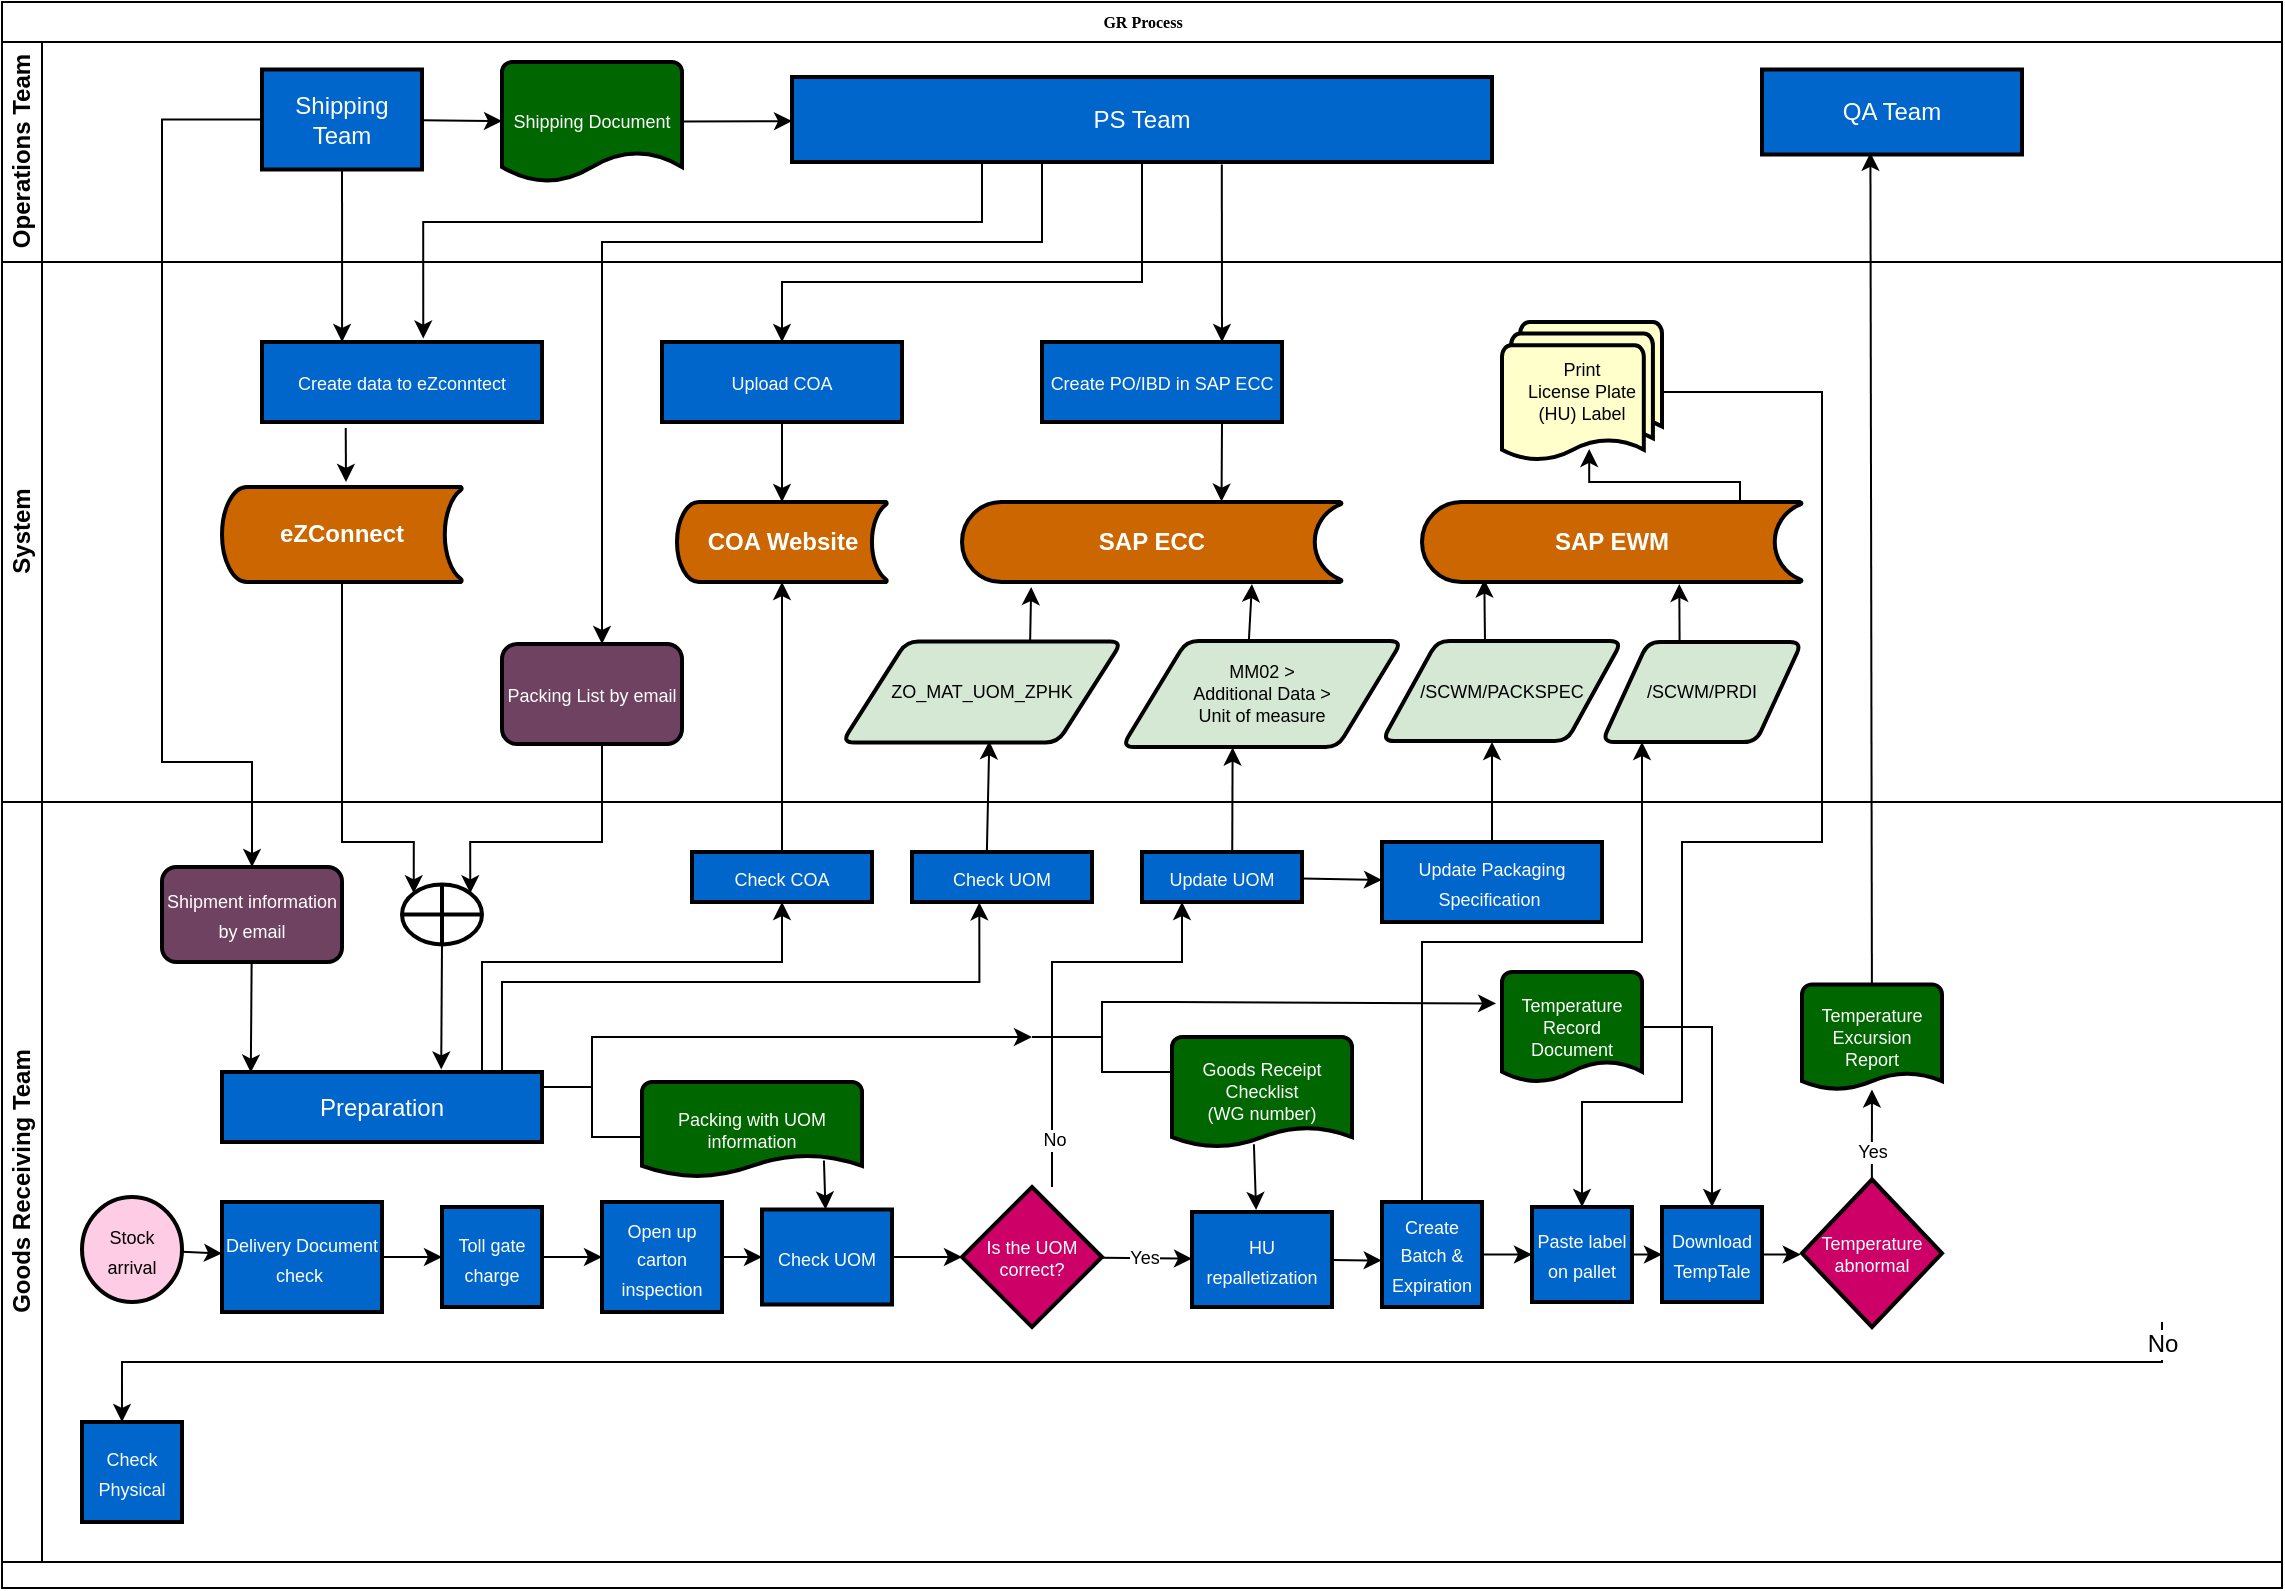 <mxfile version="20.0.1" type="github">
  <diagram name="Page-1" id="c7488fd3-1785-93aa-aadb-54a6760d102a">
    <mxGraphModel dx="1973" dy="836" grid="1" gridSize="10" guides="1" tooltips="1" connect="1" arrows="1" fold="1" page="1" pageScale="1" pageWidth="1169" pageHeight="827" background="none" math="0" shadow="0">
      <root>
        <mxCell id="0" />
        <mxCell id="1" parent="0" />
        <mxCell id="2b4e8129b02d487f-1" value="GR Process" style="swimlane;html=1;childLayout=stackLayout;horizontal=1;startSize=20;horizontalStack=0;rounded=0;shadow=0;labelBackgroundColor=none;strokeWidth=1;fontFamily=Verdana;fontSize=8;align=center;" parent="1" vertex="1">
          <mxGeometry width="1140" height="793" as="geometry" />
        </mxCell>
        <mxCell id="Em4Xbs_RXhP2ANwOyE7_-51" style="edgeStyle=orthogonalEdgeStyle;rounded=0;orthogonalLoop=1;jettySize=auto;html=1;fontFamily=Helvetica;fontSize=9;fontColor=#FFFFFF;entryX=0.5;entryY=0;entryDx=0;entryDy=0;entryPerimeter=0;" parent="2b4e8129b02d487f-1" source="Em4Xbs_RXhP2ANwOyE7_-24" target="Em4Xbs_RXhP2ANwOyE7_-27" edge="1">
          <mxGeometry relative="1" as="geometry">
            <mxPoint x="400" y="120" as="sourcePoint" />
            <Array as="points">
              <mxPoint x="570" y="140" />
              <mxPoint x="390" y="140" />
            </Array>
          </mxGeometry>
        </mxCell>
        <mxCell id="2b4e8129b02d487f-2" value="Operations Team" style="swimlane;html=1;startSize=20;horizontal=0;" parent="2b4e8129b02d487f-1" vertex="1">
          <mxGeometry y="20" width="1140" height="110" as="geometry">
            <mxRectangle y="20" width="990" height="20" as="alternateBounds" />
          </mxGeometry>
        </mxCell>
        <mxCell id="Em4Xbs_RXhP2ANwOyE7_-25" value="" style="rounded=0;orthogonalLoop=1;jettySize=auto;html=1;fontFamily=Helvetica;fontSize=9;fontColor=#FFFFFF;" parent="2b4e8129b02d487f-2" source="Em4Xbs_RXhP2ANwOyE7_-11" target="Em4Xbs_RXhP2ANwOyE7_-24" edge="1">
          <mxGeometry relative="1" as="geometry" />
        </mxCell>
        <mxCell id="Em4Xbs_RXhP2ANwOyE7_-11" value="Shipping Document" style="strokeWidth=2;html=1;shape=mxgraph.flowchart.document2;whiteSpace=wrap;size=0.25;fontFamily=Helvetica;fontSize=9;fontColor=#FFFFFF;fillColor=#006600;" parent="2b4e8129b02d487f-2" vertex="1">
          <mxGeometry x="250" y="10" width="90" height="60" as="geometry" />
        </mxCell>
        <mxCell id="Em4Xbs_RXhP2ANwOyE7_-24" value="PS Team" style="whiteSpace=wrap;html=1;fillColor=#0066CC;fontColor=#FFFFFF;strokeWidth=2;" parent="2b4e8129b02d487f-2" vertex="1">
          <mxGeometry x="395" y="17.5" width="350" height="42.5" as="geometry" />
        </mxCell>
        <mxCell id="Em4Xbs_RXhP2ANwOyE7_-56" value="" style="edgeStyle=none;rounded=0;orthogonalLoop=1;jettySize=auto;html=1;fontFamily=Helvetica;fontSize=9;fontColor=#FFFFFF;" parent="2b4e8129b02d487f-2" source="Em4Xbs_RXhP2ANwOyE7_-55" target="Em4Xbs_RXhP2ANwOyE7_-11" edge="1">
          <mxGeometry relative="1" as="geometry" />
        </mxCell>
        <mxCell id="Em4Xbs_RXhP2ANwOyE7_-55" value="Shipping Team" style="whiteSpace=wrap;html=1;fillColor=#0066CC;fontColor=#FFFFFF;strokeWidth=2;" parent="2b4e8129b02d487f-2" vertex="1">
          <mxGeometry x="130" y="13.75" width="80" height="50" as="geometry" />
        </mxCell>
        <mxCell id="_yL_1v1rcMWnQihXfztT-48" value="QA Team" style="whiteSpace=wrap;html=1;fillColor=#0066CC;fontColor=#FFFFFF;strokeWidth=2;" parent="2b4e8129b02d487f-2" vertex="1">
          <mxGeometry x="880" y="13.75" width="130" height="42.5" as="geometry" />
        </mxCell>
        <mxCell id="Em4Xbs_RXhP2ANwOyE7_-58" value="" style="edgeStyle=orthogonalEdgeStyle;rounded=0;orthogonalLoop=1;jettySize=auto;html=1;fontFamily=Helvetica;fontSize=9;fontColor=#FFFFFF;elbow=vertical;" parent="2b4e8129b02d487f-1" source="Em4Xbs_RXhP2ANwOyE7_-55" target="Em4Xbs_RXhP2ANwOyE7_-57" edge="1">
          <mxGeometry relative="1" as="geometry">
            <Array as="points">
              <mxPoint x="80" y="59" />
              <mxPoint x="80" y="380" />
              <mxPoint x="125" y="380" />
            </Array>
          </mxGeometry>
        </mxCell>
        <mxCell id="Em4Xbs_RXhP2ANwOyE7_-65" value="" style="edgeStyle=none;rounded=0;orthogonalLoop=1;jettySize=auto;html=1;fontFamily=Helvetica;fontSize=9;fontColor=#FFFFFF;elbow=vertical;" parent="2b4e8129b02d487f-1" source="Em4Xbs_RXhP2ANwOyE7_-63" target="Em4Xbs_RXhP2ANwOyE7_-36" edge="1">
          <mxGeometry relative="1" as="geometry" />
        </mxCell>
        <mxCell id="Em4Xbs_RXhP2ANwOyE7_-96" style="edgeStyle=orthogonalEdgeStyle;rounded=0;orthogonalLoop=1;jettySize=auto;html=1;entryX=0;entryY=0;entryDx=0;entryDy=0;fontFamily=Helvetica;fontSize=9;fontColor=#FFFFFF;exitX=0.5;exitY=1;exitDx=0;exitDy=0;exitPerimeter=0;" parent="2b4e8129b02d487f-1" source="Em4Xbs_RXhP2ANwOyE7_-44" target="Em4Xbs_RXhP2ANwOyE7_-83" edge="1">
          <mxGeometry relative="1" as="geometry">
            <mxPoint x="200" y="300" as="sourcePoint" />
            <Array as="points">
              <mxPoint x="170" y="420" />
              <mxPoint x="206" y="420" />
            </Array>
          </mxGeometry>
        </mxCell>
        <mxCell id="Em4Xbs_RXhP2ANwOyE7_-95" style="edgeStyle=orthogonalEdgeStyle;rounded=0;orthogonalLoop=1;jettySize=auto;html=1;entryX=1;entryY=0;entryDx=0;entryDy=0;fontFamily=Helvetica;fontSize=9;fontColor=#FFFFFF;" parent="2b4e8129b02d487f-1" source="Em4Xbs_RXhP2ANwOyE7_-60" target="Em4Xbs_RXhP2ANwOyE7_-83" edge="1">
          <mxGeometry relative="1" as="geometry">
            <Array as="points">
              <mxPoint x="300" y="420" />
              <mxPoint x="234" y="420" />
            </Array>
          </mxGeometry>
        </mxCell>
        <mxCell id="Em4Xbs_RXhP2ANwOyE7_-97" style="edgeStyle=orthogonalEdgeStyle;rounded=0;orthogonalLoop=1;jettySize=auto;html=1;exitX=0.09;exitY=1.006;exitDx=0;exitDy=0;fontFamily=Helvetica;fontSize=9;fontColor=#FFFFFF;elbow=vertical;exitPerimeter=0;" parent="2b4e8129b02d487f-1" source="Em4Xbs_RXhP2ANwOyE7_-24" target="Em4Xbs_RXhP2ANwOyE7_-60" edge="1">
          <mxGeometry relative="1" as="geometry">
            <Array as="points">
              <mxPoint x="520" y="80" />
              <mxPoint x="520" y="120" />
              <mxPoint x="300" y="120" />
            </Array>
          </mxGeometry>
        </mxCell>
        <mxCell id="Em4Xbs_RXhP2ANwOyE7_-111" style="edgeStyle=none;rounded=0;orthogonalLoop=1;jettySize=auto;html=1;fontFamily=Helvetica;fontSize=9;fontColor=#FFFFFF;elbow=vertical;exitX=0.614;exitY=1.029;exitDx=0;exitDy=0;exitPerimeter=0;entryX=0.75;entryY=0;entryDx=0;entryDy=0;" parent="2b4e8129b02d487f-1" source="Em4Xbs_RXhP2ANwOyE7_-24" target="Em4Xbs_RXhP2ANwOyE7_-61" edge="1">
          <mxGeometry relative="1" as="geometry">
            <mxPoint x="610" y="160" as="targetPoint" />
          </mxGeometry>
        </mxCell>
        <mxCell id="Em4Xbs_RXhP2ANwOyE7_-118" value="" style="rounded=0;orthogonalLoop=1;jettySize=auto;html=1;fontFamily=Helvetica;fontSize=9;fontColor=#FFFFFF;elbow=vertical;exitX=0.416;exitY=-0.012;exitDx=0;exitDy=0;exitPerimeter=0;entryX=0.526;entryY=0.988;entryDx=0;entryDy=0;entryPerimeter=0;" parent="2b4e8129b02d487f-1" source="Em4Xbs_RXhP2ANwOyE7_-66" target="Em4Xbs_RXhP2ANwOyE7_-67" edge="1">
          <mxGeometry relative="1" as="geometry" />
        </mxCell>
        <mxCell id="Em4Xbs_RXhP2ANwOyE7_-136" value="" style="rounded=0;orthogonalLoop=1;jettySize=auto;html=1;fontFamily=Helvetica;fontSize=9;fontColor=#000000;elbow=vertical;entryX=0.286;entryY=0;entryDx=0;entryDy=0;entryPerimeter=0;" parent="2b4e8129b02d487f-1" source="Em4Xbs_RXhP2ANwOyE7_-55" target="Em4Xbs_RXhP2ANwOyE7_-38" edge="1">
          <mxGeometry relative="1" as="geometry" />
        </mxCell>
        <mxCell id="Em4Xbs_RXhP2ANwOyE7_-142" style="edgeStyle=orthogonalEdgeStyle;rounded=0;orthogonalLoop=1;jettySize=auto;html=1;entryX=0.576;entryY=-0.043;entryDx=0;entryDy=0;entryPerimeter=0;fontFamily=Helvetica;fontSize=9;fontColor=#000000;elbow=vertical;" parent="2b4e8129b02d487f-1" source="Em4Xbs_RXhP2ANwOyE7_-24" target="Em4Xbs_RXhP2ANwOyE7_-38" edge="1">
          <mxGeometry relative="1" as="geometry">
            <Array as="points">
              <mxPoint x="490" y="110" />
              <mxPoint x="211" y="110" />
            </Array>
          </mxGeometry>
        </mxCell>
        <mxCell id="Em4Xbs_RXhP2ANwOyE7_-149" value="" style="edgeStyle=none;rounded=0;orthogonalLoop=1;jettySize=auto;html=1;fontFamily=Helvetica;fontSize=9;fontColor=#000000;elbow=vertical;entryX=0.395;entryY=1.005;entryDx=0;entryDy=0;entryPerimeter=0;exitX=0.564;exitY=-0.004;exitDx=0;exitDy=0;exitPerimeter=0;" parent="2b4e8129b02d487f-1" source="Em4Xbs_RXhP2ANwOyE7_-132" target="Em4Xbs_RXhP2ANwOyE7_-148" edge="1">
          <mxGeometry relative="1" as="geometry">
            <mxPoint x="616" y="420" as="sourcePoint" />
          </mxGeometry>
        </mxCell>
        <mxCell id="_yL_1v1rcMWnQihXfztT-1" value="" style="edgeStyle=none;rounded=0;orthogonalLoop=1;jettySize=auto;html=1;" parent="2b4e8129b02d487f-1" source="Em4Xbs_RXhP2ANwOyE7_-154" edge="1">
          <mxGeometry relative="1" as="geometry">
            <mxPoint x="745" y="370" as="targetPoint" />
          </mxGeometry>
        </mxCell>
        <mxCell id="_yL_1v1rcMWnQihXfztT-22" style="edgeStyle=orthogonalEdgeStyle;rounded=0;orthogonalLoop=1;jettySize=auto;html=1;fontFamily=Helvetica;fontSize=9;fontColor=#FFFFFF;" parent="2b4e8129b02d487f-1" source="_yL_1v1rcMWnQihXfztT-10" target="_yL_1v1rcMWnQihXfztT-19" edge="1">
          <mxGeometry relative="1" as="geometry">
            <Array as="points">
              <mxPoint x="710" y="470" />
              <mxPoint x="820" y="470" />
            </Array>
          </mxGeometry>
        </mxCell>
        <mxCell id="_yL_1v1rcMWnQihXfztT-37" style="edgeStyle=orthogonalEdgeStyle;rounded=0;orthogonalLoop=1;jettySize=auto;html=1;fontFamily=Helvetica;fontSize=9;fontColor=#FFFFFF;exitX=1;exitY=0.5;exitDx=0;exitDy=0;exitPerimeter=0;" parent="2b4e8129b02d487f-1" source="_yL_1v1rcMWnQihXfztT-25" target="_yL_1v1rcMWnQihXfztT-34" edge="1">
          <mxGeometry relative="1" as="geometry">
            <Array as="points">
              <mxPoint x="910" y="195" />
              <mxPoint x="910" y="420" />
              <mxPoint x="840" y="420" />
              <mxPoint x="840" y="550" />
              <mxPoint x="790" y="550" />
            </Array>
            <mxPoint x="850" y="190" as="sourcePoint" />
            <mxPoint x="810" y="600" as="targetPoint" />
          </mxGeometry>
        </mxCell>
        <mxCell id="_yL_1v1rcMWnQihXfztT-68" style="rounded=0;orthogonalLoop=1;jettySize=auto;html=1;fontFamily=Helvetica;fontSize=12;fontColor=#FFFFFF;entryX=0.417;entryY=0.98;entryDx=0;entryDy=0;entryPerimeter=0;" parent="2b4e8129b02d487f-1" source="_yL_1v1rcMWnQihXfztT-58" edge="1" target="_yL_1v1rcMWnQihXfztT-48">
          <mxGeometry relative="1" as="geometry">
            <mxPoint x="930" y="80" as="targetPoint" />
          </mxGeometry>
        </mxCell>
        <mxCell id="Em4Xbs_RXhP2ANwOyE7_-9" value="System" style="swimlane;html=1;startSize=20;horizontal=0;" parent="2b4e8129b02d487f-1" vertex="1">
          <mxGeometry y="130" width="1140" height="270" as="geometry" />
        </mxCell>
        <mxCell id="Em4Xbs_RXhP2ANwOyE7_-27" value="&lt;font style=&quot;font-size: 9px;&quot;&gt;Upload COA&lt;/font&gt;" style="whiteSpace=wrap;html=1;fillColor=#0066CC;fontColor=#FFFFFF;strokeWidth=2;" parent="Em4Xbs_RXhP2ANwOyE7_-9" vertex="1">
          <mxGeometry x="330" y="40" width="120" height="40" as="geometry" />
        </mxCell>
        <mxCell id="Em4Xbs_RXhP2ANwOyE7_-34" value="&lt;font style=&quot;font-size: 12px;&quot;&gt;&lt;b&gt;SAP ECC&lt;/b&gt;&lt;/font&gt;" style="strokeWidth=2;html=1;shape=mxgraph.flowchart.stored_data;whiteSpace=wrap;fontFamily=Helvetica;fontSize=9;fontColor=#FFFFFF;fillColor=#CC6600;" parent="Em4Xbs_RXhP2ANwOyE7_-9" vertex="1">
          <mxGeometry x="480" y="120" width="190" height="40" as="geometry" />
        </mxCell>
        <mxCell id="Em4Xbs_RXhP2ANwOyE7_-36" value="&lt;b&gt;&lt;font style=&quot;font-size: 12px;&quot;&gt;COA Website&lt;/font&gt;&lt;/b&gt;" style="strokeWidth=2;html=1;shape=mxgraph.flowchart.stored_data;whiteSpace=wrap;fontFamily=Helvetica;fontSize=9;fontColor=#FFFFFF;fillColor=#CC6600;" parent="Em4Xbs_RXhP2ANwOyE7_-9" vertex="1">
          <mxGeometry x="337.5" y="120" width="105" height="40" as="geometry" />
        </mxCell>
        <mxCell id="Em4Xbs_RXhP2ANwOyE7_-37" value="" style="edgeStyle=none;rounded=0;orthogonalLoop=1;jettySize=auto;html=1;fontFamily=Helvetica;fontSize=9;fontColor=#FFFFFF;" parent="Em4Xbs_RXhP2ANwOyE7_-9" source="Em4Xbs_RXhP2ANwOyE7_-27" target="Em4Xbs_RXhP2ANwOyE7_-36" edge="1">
          <mxGeometry relative="1" as="geometry" />
        </mxCell>
        <mxCell id="Em4Xbs_RXhP2ANwOyE7_-45" value="" style="edgeStyle=none;rounded=0;orthogonalLoop=1;jettySize=auto;html=1;fontFamily=Helvetica;fontSize=9;fontColor=#FFFFFF;exitX=0.299;exitY=1.074;exitDx=0;exitDy=0;exitPerimeter=0;" parent="Em4Xbs_RXhP2ANwOyE7_-9" source="Em4Xbs_RXhP2ANwOyE7_-38" edge="1">
          <mxGeometry relative="1" as="geometry">
            <mxPoint x="172" y="110" as="targetPoint" />
          </mxGeometry>
        </mxCell>
        <mxCell id="Em4Xbs_RXhP2ANwOyE7_-38" value="&lt;font style=&quot;font-size: 9px;&quot;&gt;Create data to eZconntect&lt;/font&gt;" style="whiteSpace=wrap;html=1;fillColor=#0066CC;fontColor=#FFFFFF;strokeWidth=2;" parent="Em4Xbs_RXhP2ANwOyE7_-9" vertex="1">
          <mxGeometry x="130" y="40" width="140" height="40" as="geometry" />
        </mxCell>
        <mxCell id="Em4Xbs_RXhP2ANwOyE7_-44" value="&lt;b&gt;&lt;font style=&quot;font-size: 12px;&quot;&gt;eZConnect&lt;/font&gt;&lt;/b&gt;" style="strokeWidth=2;html=1;shape=mxgraph.flowchart.stored_data;whiteSpace=wrap;fontFamily=Helvetica;fontSize=9;fontColor=#FFFFFF;fillColor=#CC6600;" parent="Em4Xbs_RXhP2ANwOyE7_-9" vertex="1">
          <mxGeometry x="110" y="112.5" width="120" height="47.5" as="geometry" />
        </mxCell>
        <mxCell id="eDWrI8LhWm-n_j2GdjRn-2" style="rounded=0;orthogonalLoop=1;jettySize=auto;html=1;entryX=0.683;entryY=-0.005;entryDx=0;entryDy=0;entryPerimeter=0;fontFamily=Helvetica;fontSize=9;fontColor=#FFFFFF;exitX=0.75;exitY=1;exitDx=0;exitDy=0;" edge="1" parent="Em4Xbs_RXhP2ANwOyE7_-9" source="Em4Xbs_RXhP2ANwOyE7_-61" target="Em4Xbs_RXhP2ANwOyE7_-34">
          <mxGeometry relative="1" as="geometry" />
        </mxCell>
        <mxCell id="Em4Xbs_RXhP2ANwOyE7_-61" value="&lt;font style=&quot;font-size: 9px;&quot;&gt;Create PO/IBD in SAP ECC&lt;/font&gt;" style="whiteSpace=wrap;html=1;fillColor=#0066CC;fontColor=#FFFFFF;strokeWidth=2;" parent="Em4Xbs_RXhP2ANwOyE7_-9" vertex="1">
          <mxGeometry x="520" y="40" width="120" height="40" as="geometry" />
        </mxCell>
        <mxCell id="Em4Xbs_RXhP2ANwOyE7_-108" value="" style="edgeStyle=none;rounded=0;orthogonalLoop=1;jettySize=auto;html=1;fontFamily=Helvetica;fontSize=9;fontColor=#FFFFFF;elbow=vertical;entryX=0.182;entryY=1.063;entryDx=0;entryDy=0;entryPerimeter=0;exitX=0.672;exitY=-0.015;exitDx=0;exitDy=0;exitPerimeter=0;" parent="Em4Xbs_RXhP2ANwOyE7_-9" source="Em4Xbs_RXhP2ANwOyE7_-67" target="Em4Xbs_RXhP2ANwOyE7_-34" edge="1">
          <mxGeometry relative="1" as="geometry">
            <mxPoint x="535" y="175" as="targetPoint" />
          </mxGeometry>
        </mxCell>
        <mxCell id="Em4Xbs_RXhP2ANwOyE7_-67" value="&lt;font style=&quot;font-size: 9px;&quot;&gt;ZO_MAT_UOM_ZPHK&lt;/font&gt;" style="shape=parallelogram;html=1;strokeWidth=2;perimeter=parallelogramPerimeter;whiteSpace=wrap;rounded=1;arcSize=12;size=0.23;fontFamily=Helvetica;fontSize=9;fontColor=#000000;fillColor=#D5E8D4;" parent="Em4Xbs_RXhP2ANwOyE7_-9" vertex="1">
          <mxGeometry x="420" y="189.75" width="140" height="50.5" as="geometry" />
        </mxCell>
        <mxCell id="Em4Xbs_RXhP2ANwOyE7_-60" value="&lt;font style=&quot;font-size: 9px;&quot;&gt;Packing List by email&lt;/font&gt;" style="whiteSpace=wrap;html=1;fillColor=#704262;fontColor=#FFFFFF;rounded=1;strokeWidth=2;" parent="Em4Xbs_RXhP2ANwOyE7_-9" vertex="1">
          <mxGeometry x="250" y="191" width="90" height="50" as="geometry" />
        </mxCell>
        <mxCell id="_yL_1v1rcMWnQihXfztT-46" value="" style="rounded=0;orthogonalLoop=1;jettySize=auto;html=1;fontFamily=Helvetica;fontSize=9;fontColor=#FFFFFF;exitX=0.429;exitY=-0.015;exitDx=0;exitDy=0;entryX=0.164;entryY=0.969;entryDx=0;entryDy=0;entryPerimeter=0;exitPerimeter=0;" parent="Em4Xbs_RXhP2ANwOyE7_-9" source="Em4Xbs_RXhP2ANwOyE7_-146" target="Em4Xbs_RXhP2ANwOyE7_-150" edge="1">
          <mxGeometry relative="1" as="geometry" />
        </mxCell>
        <mxCell id="Em4Xbs_RXhP2ANwOyE7_-146" value="&lt;font style=&quot;font-size: 9px;&quot;&gt;/SCWM/PACKSPEC&lt;/font&gt;" style="shape=parallelogram;html=1;strokeWidth=2;perimeter=parallelogramPerimeter;whiteSpace=wrap;rounded=1;arcSize=12;size=0.23;fontFamily=Helvetica;fontSize=9;fontColor=#000000;fillColor=#D5E8D4;" parent="Em4Xbs_RXhP2ANwOyE7_-9" vertex="1">
          <mxGeometry x="690" y="189.5" width="120" height="50" as="geometry" />
        </mxCell>
        <mxCell id="_yL_1v1rcMWnQihXfztT-6" style="rounded=0;orthogonalLoop=1;jettySize=auto;html=1;entryX=0.763;entryY=1.025;entryDx=0;entryDy=0;entryPerimeter=0;fontSize=9;exitX=0.453;exitY=0.001;exitDx=0;exitDy=0;exitPerimeter=0;" parent="Em4Xbs_RXhP2ANwOyE7_-9" source="Em4Xbs_RXhP2ANwOyE7_-148" target="Em4Xbs_RXhP2ANwOyE7_-34" edge="1">
          <mxGeometry relative="1" as="geometry" />
        </mxCell>
        <mxCell id="Em4Xbs_RXhP2ANwOyE7_-148" value="&lt;font style=&quot;font-size: 9px;&quot;&gt;MM02 &amp;gt; &lt;br&gt;Additional Data &amp;gt; &lt;br&gt;Unit of measure&lt;/font&gt;" style="shape=parallelogram;html=1;strokeWidth=2;perimeter=parallelogramPerimeter;whiteSpace=wrap;rounded=1;arcSize=12;size=0.23;fontFamily=Helvetica;fontSize=9;fontColor=#000000;fillColor=#D5E8D4;" parent="Em4Xbs_RXhP2ANwOyE7_-9" vertex="1">
          <mxGeometry x="560" y="189.5" width="140" height="53" as="geometry" />
        </mxCell>
        <mxCell id="eDWrI8LhWm-n_j2GdjRn-3" style="edgeStyle=orthogonalEdgeStyle;rounded=0;orthogonalLoop=1;jettySize=auto;html=1;entryX=0.545;entryY=0.907;entryDx=0;entryDy=0;entryPerimeter=0;fontFamily=Helvetica;fontSize=9;fontColor=#FFFFFF;exitX=0.723;exitY=-0.006;exitDx=0;exitDy=0;exitPerimeter=0;" edge="1" parent="Em4Xbs_RXhP2ANwOyE7_-9" source="Em4Xbs_RXhP2ANwOyE7_-150" target="_yL_1v1rcMWnQihXfztT-25">
          <mxGeometry relative="1" as="geometry">
            <Array as="points">
              <mxPoint x="869" y="110" />
              <mxPoint x="794" y="110" />
            </Array>
          </mxGeometry>
        </mxCell>
        <mxCell id="Em4Xbs_RXhP2ANwOyE7_-150" value="&lt;b&gt;&lt;font style=&quot;font-size: 12px;&quot;&gt;SAP EWM&lt;/font&gt;&lt;/b&gt;" style="strokeWidth=2;html=1;shape=mxgraph.flowchart.stored_data;whiteSpace=wrap;fontFamily=Helvetica;fontSize=9;fontColor=#FFFFFF;fillColor=#CC6600;" parent="Em4Xbs_RXhP2ANwOyE7_-9" vertex="1">
          <mxGeometry x="710" y="120" width="190" height="40" as="geometry" />
        </mxCell>
        <mxCell id="_yL_1v1rcMWnQihXfztT-21" value="" style="edgeStyle=none;rounded=0;orthogonalLoop=1;jettySize=auto;html=1;fontFamily=Helvetica;fontSize=9;fontColor=#FFFFFF;entryX=0.677;entryY=1.024;entryDx=0;entryDy=0;entryPerimeter=0;exitX=0.388;exitY=-0.006;exitDx=0;exitDy=0;exitPerimeter=0;" parent="Em4Xbs_RXhP2ANwOyE7_-9" edge="1" target="Em4Xbs_RXhP2ANwOyE7_-150" source="_yL_1v1rcMWnQihXfztT-19">
          <mxGeometry relative="1" as="geometry">
            <mxPoint x="870" y="190" as="sourcePoint" />
            <mxPoint x="870" y="160" as="targetPoint" />
          </mxGeometry>
        </mxCell>
        <mxCell id="_yL_1v1rcMWnQihXfztT-19" value="/SCWM/PRDI" style="shape=parallelogram;html=1;strokeWidth=2;perimeter=parallelogramPerimeter;whiteSpace=wrap;rounded=1;arcSize=12;size=0.23;fontFamily=Helvetica;fontSize=9;fontColor=#000000;fillColor=#D5E8D4;" parent="Em4Xbs_RXhP2ANwOyE7_-9" vertex="1">
          <mxGeometry x="800" y="190" width="100" height="50" as="geometry" />
        </mxCell>
        <mxCell id="_yL_1v1rcMWnQihXfztT-25" value="Print&lt;br&gt;License Plate&lt;br&gt;(HU) Label" style="strokeWidth=2;html=1;shape=mxgraph.flowchart.multi-document;whiteSpace=wrap;fontFamily=Helvetica;fontSize=9;fontColor=#000000;fillColor=#FFFFCC;" parent="Em4Xbs_RXhP2ANwOyE7_-9" vertex="1">
          <mxGeometry x="750" y="30" width="80" height="70" as="geometry" />
        </mxCell>
        <mxCell id="2b4e8129b02d487f-3" value="Goods Receiving Team" style="swimlane;html=1;startSize=20;horizontal=0;" parent="2b4e8129b02d487f-1" vertex="1">
          <mxGeometry y="400" width="1140" height="380" as="geometry" />
        </mxCell>
        <mxCell id="_yL_1v1rcMWnQihXfztT-28" value="" style="edgeStyle=none;rounded=0;orthogonalLoop=1;jettySize=auto;html=1;fontFamily=Helvetica;fontSize=9;fontColor=#FFFFFF;" parent="2b4e8129b02d487f-3" source="Em4Xbs_RXhP2ANwOyE7_-10" target="_yL_1v1rcMWnQihXfztT-26" edge="1">
          <mxGeometry relative="1" as="geometry" />
        </mxCell>
        <mxCell id="Em4Xbs_RXhP2ANwOyE7_-10" value="&lt;font style=&quot;font-size: 9px;&quot;&gt;Stock arrival&lt;/font&gt;" style="strokeWidth=2;html=1;shape=mxgraph.flowchart.start_2;whiteSpace=wrap;fillColor=#FFCCE6;fontColor=#000000;" parent="2b4e8129b02d487f-3" vertex="1">
          <mxGeometry x="40" y="197.5" width="50" height="52.5" as="geometry" />
        </mxCell>
        <mxCell id="Em4Xbs_RXhP2ANwOyE7_-72" value="" style="edgeStyle=none;rounded=0;orthogonalLoop=1;jettySize=auto;html=1;fontFamily=Helvetica;fontSize=9;fontColor=#FFFFFF;elbow=vertical;entryX=0.09;entryY=0.008;entryDx=0;entryDy=0;entryPerimeter=0;" parent="2b4e8129b02d487f-3" source="Em4Xbs_RXhP2ANwOyE7_-57" target="Em4Xbs_RXhP2ANwOyE7_-102" edge="1">
          <mxGeometry relative="1" as="geometry">
            <mxPoint x="152.5" y="135" as="targetPoint" />
          </mxGeometry>
        </mxCell>
        <mxCell id="Em4Xbs_RXhP2ANwOyE7_-57" value="&lt;font style=&quot;font-size: 9px;&quot;&gt;Shipment information by email&lt;/font&gt;" style="whiteSpace=wrap;html=1;fillColor=#704262;fontColor=#FFFFFF;rounded=1;strokeWidth=2;" parent="2b4e8129b02d487f-3" vertex="1">
          <mxGeometry x="80" y="32.5" width="90" height="47.5" as="geometry" />
        </mxCell>
        <mxCell id="Em4Xbs_RXhP2ANwOyE7_-63" value="&lt;font style=&quot;font-size: 9px;&quot;&gt;Check COA&lt;/font&gt;" style="whiteSpace=wrap;html=1;fillColor=#0066CC;fontColor=#FFFFFF;strokeWidth=2;" parent="2b4e8129b02d487f-3" vertex="1">
          <mxGeometry x="345" y="25" width="90" height="25" as="geometry" />
        </mxCell>
        <mxCell id="Em4Xbs_RXhP2ANwOyE7_-66" value="&lt;font style=&quot;font-size: 9px;&quot;&gt;Check&lt;font style=&quot;&quot;&gt; &lt;/font&gt;&lt;/font&gt;&lt;font style=&quot;font-size: 9px;&quot;&gt;UOM&lt;/font&gt;" style="whiteSpace=wrap;html=1;fillColor=#0066CC;fontColor=#FFFFFF;strokeWidth=2;" parent="2b4e8129b02d487f-3" vertex="1">
          <mxGeometry x="455" y="25" width="90" height="25" as="geometry" />
        </mxCell>
        <mxCell id="Em4Xbs_RXhP2ANwOyE7_-83" value="" style="shape=orEllipse;perimeter=ellipsePerimeter;whiteSpace=wrap;html=1;backgroundOutline=1;fontFamily=Helvetica;fontSize=9;fontColor=#FFFFFF;strokeColor=default;strokeWidth=2;fillColor=#FFFFFF;" parent="2b4e8129b02d487f-3" vertex="1">
          <mxGeometry x="200" y="41.25" width="40" height="30" as="geometry" />
        </mxCell>
        <mxCell id="Em4Xbs_RXhP2ANwOyE7_-85" style="rounded=0;orthogonalLoop=1;jettySize=auto;html=1;fontFamily=Helvetica;fontSize=9;fontColor=#FFFFFF;elbow=vertical;exitX=0.5;exitY=1;exitDx=0;exitDy=0;entryX=0.685;entryY=-0.037;entryDx=0;entryDy=0;entryPerimeter=0;" parent="2b4e8129b02d487f-3" source="Em4Xbs_RXhP2ANwOyE7_-83" edge="1" target="Em4Xbs_RXhP2ANwOyE7_-102">
          <mxGeometry relative="1" as="geometry">
            <mxPoint x="196.154" y="135" as="targetPoint" />
          </mxGeometry>
        </mxCell>
        <mxCell id="Em4Xbs_RXhP2ANwOyE7_-105" style="edgeStyle=orthogonalEdgeStyle;rounded=0;orthogonalLoop=1;jettySize=auto;html=1;entryX=0.5;entryY=1;entryDx=0;entryDy=0;fontFamily=Helvetica;fontSize=9;fontColor=#FFFFFF;elbow=vertical;" parent="2b4e8129b02d487f-3" source="Em4Xbs_RXhP2ANwOyE7_-102" target="Em4Xbs_RXhP2ANwOyE7_-63" edge="1">
          <mxGeometry relative="1" as="geometry">
            <Array as="points">
              <mxPoint x="240" y="80" />
              <mxPoint x="390" y="80" />
            </Array>
          </mxGeometry>
        </mxCell>
        <mxCell id="Em4Xbs_RXhP2ANwOyE7_-102" value="Preparation" style="whiteSpace=wrap;html=1;fillColor=#0066CC;fontColor=#FFFFFF;strokeWidth=2;" parent="2b4e8129b02d487f-3" vertex="1">
          <mxGeometry x="110" y="135" width="160" height="35" as="geometry" />
        </mxCell>
        <mxCell id="Em4Xbs_RXhP2ANwOyE7_-116" value="" style="edgeStyle=none;rounded=0;orthogonalLoop=1;jettySize=auto;html=1;fontFamily=Helvetica;fontSize=9;fontColor=#FFFFFF;elbow=vertical;" parent="2b4e8129b02d487f-3" source="Em4Xbs_RXhP2ANwOyE7_-112" target="Em4Xbs_RXhP2ANwOyE7_-115" edge="1">
          <mxGeometry relative="1" as="geometry" />
        </mxCell>
        <mxCell id="Em4Xbs_RXhP2ANwOyE7_-112" value="&lt;font style=&quot;font-size: 9px;&quot;&gt;Open up carton inspection&lt;/font&gt;" style="whiteSpace=wrap;html=1;fillColor=#0066CC;fontColor=#FFFFFF;strokeWidth=2;" parent="2b4e8129b02d487f-3" vertex="1">
          <mxGeometry x="300" y="200" width="60" height="55" as="geometry" />
        </mxCell>
        <mxCell id="Em4Xbs_RXhP2ANwOyE7_-123" value="" style="edgeStyle=none;rounded=0;orthogonalLoop=1;jettySize=auto;html=1;fontFamily=Helvetica;fontSize=9;fontColor=#FFFFFF;elbow=vertical;" parent="2b4e8129b02d487f-3" source="Em4Xbs_RXhP2ANwOyE7_-115" target="Em4Xbs_RXhP2ANwOyE7_-122" edge="1">
          <mxGeometry relative="1" as="geometry" />
        </mxCell>
        <mxCell id="Em4Xbs_RXhP2ANwOyE7_-115" value="&lt;font style=&quot;font-size: 9px;&quot;&gt;Check UOM&lt;/font&gt;" style="whiteSpace=wrap;html=1;fillColor=#0066CC;fontColor=#FFFFFF;strokeWidth=2;" parent="2b4e8129b02d487f-3" vertex="1">
          <mxGeometry x="380" y="203.75" width="65" height="47.5" as="geometry" />
        </mxCell>
        <mxCell id="Em4Xbs_RXhP2ANwOyE7_-117" style="edgeStyle=orthogonalEdgeStyle;rounded=0;orthogonalLoop=1;jettySize=auto;html=1;fontFamily=Helvetica;fontSize=9;fontColor=#FFFFFF;elbow=vertical;entryX=0.374;entryY=1.008;entryDx=0;entryDy=0;entryPerimeter=0;" parent="2b4e8129b02d487f-3" source="Em4Xbs_RXhP2ANwOyE7_-102" target="Em4Xbs_RXhP2ANwOyE7_-66" edge="1">
          <mxGeometry relative="1" as="geometry">
            <mxPoint x="250" y="130" as="sourcePoint" />
            <mxPoint x="540" y="90" as="targetPoint" />
            <Array as="points">
              <mxPoint x="250" y="90" />
              <mxPoint x="489" y="90" />
            </Array>
          </mxGeometry>
        </mxCell>
        <mxCell id="Em4Xbs_RXhP2ANwOyE7_-121" value="" style="edgeStyle=none;rounded=0;orthogonalLoop=1;jettySize=auto;html=1;fontFamily=Helvetica;fontSize=9;fontColor=#FFFFFF;elbow=vertical;exitX=0.827;exitY=0.826;exitDx=0;exitDy=0;exitPerimeter=0;" parent="2b4e8129b02d487f-3" source="Em4Xbs_RXhP2ANwOyE7_-119" target="Em4Xbs_RXhP2ANwOyE7_-115" edge="1">
          <mxGeometry relative="1" as="geometry" />
        </mxCell>
        <mxCell id="Em4Xbs_RXhP2ANwOyE7_-119" value="Packing with UOM information" style="strokeWidth=2;html=1;shape=mxgraph.flowchart.document2;whiteSpace=wrap;size=0.233;fontFamily=Helvetica;fontSize=9;fontColor=#FFFFFF;fillColor=#006600;" parent="2b4e8129b02d487f-3" vertex="1">
          <mxGeometry x="320" y="140" width="110" height="47.5" as="geometry" />
        </mxCell>
        <mxCell id="Em4Xbs_RXhP2ANwOyE7_-122" value="Is the UOM correct?" style="strokeWidth=2;html=1;shape=mxgraph.flowchart.decision;whiteSpace=wrap;fontFamily=Helvetica;fontSize=9;fontColor=#FFFFFF;fillColor=#CC0066;" parent="2b4e8129b02d487f-3" vertex="1">
          <mxGeometry x="480" y="192.5" width="70" height="70" as="geometry" />
        </mxCell>
        <mxCell id="Em4Xbs_RXhP2ANwOyE7_-132" value="&lt;font style=&quot;font-size: 9px;&quot;&gt;Update UOM&lt;/font&gt;" style="whiteSpace=wrap;html=1;fillColor=#0066CC;fontColor=#FFFFFF;strokeWidth=2;" parent="2b4e8129b02d487f-3" vertex="1">
          <mxGeometry x="570" y="25" width="80" height="25" as="geometry" />
        </mxCell>
        <mxCell id="Em4Xbs_RXhP2ANwOyE7_-133" value="" style="edgeStyle=orthogonalEdgeStyle;rounded=0;orthogonalLoop=1;jettySize=auto;html=1;fontFamily=Helvetica;fontSize=9;fontColor=#000000;elbow=vertical;" parent="2b4e8129b02d487f-3" source="Em4Xbs_RXhP2ANwOyE7_-122" target="Em4Xbs_RXhP2ANwOyE7_-132" edge="1">
          <mxGeometry relative="1" as="geometry">
            <Array as="points">
              <mxPoint x="525" y="80" />
              <mxPoint x="590" y="80" />
            </Array>
          </mxGeometry>
        </mxCell>
        <mxCell id="Em4Xbs_RXhP2ANwOyE7_-134" value="&lt;font style=&quot;&quot; color=&quot;#000000&quot;&gt;No&lt;/font&gt;" style="edgeLabel;html=1;align=center;verticalAlign=middle;resizable=0;points=[];fontSize=9;fontFamily=Helvetica;fontColor=#FFFFFF;" parent="Em4Xbs_RXhP2ANwOyE7_-133" vertex="1" connectable="0">
          <mxGeometry x="-0.772" y="-1" relative="1" as="geometry">
            <mxPoint as="offset" />
          </mxGeometry>
        </mxCell>
        <mxCell id="_yL_1v1rcMWnQihXfztT-11" value="" style="rounded=0;orthogonalLoop=1;jettySize=auto;html=1;fontSize=9;entryX=-0.003;entryY=0.557;entryDx=0;entryDy=0;entryPerimeter=0;" parent="2b4e8129b02d487f-3" source="Em4Xbs_RXhP2ANwOyE7_-130" target="_yL_1v1rcMWnQihXfztT-10" edge="1">
          <mxGeometry relative="1" as="geometry" />
        </mxCell>
        <mxCell id="Em4Xbs_RXhP2ANwOyE7_-130" value="&lt;font style=&quot;font-size: 9px;&quot;&gt;HU repalletization&lt;/font&gt;" style="whiteSpace=wrap;html=1;fillColor=#0066CC;fontColor=#FFFFFF;strokeWidth=2;" parent="2b4e8129b02d487f-3" vertex="1">
          <mxGeometry x="595" y="205" width="70" height="47.5" as="geometry" />
        </mxCell>
        <mxCell id="Em4Xbs_RXhP2ANwOyE7_-131" value="" style="edgeStyle=none;rounded=0;orthogonalLoop=1;jettySize=auto;html=1;fontFamily=Helvetica;fontSize=9;fontColor=#FFFFFF;elbow=vertical;" parent="2b4e8129b02d487f-3" source="Em4Xbs_RXhP2ANwOyE7_-122" target="Em4Xbs_RXhP2ANwOyE7_-130" edge="1">
          <mxGeometry relative="1" as="geometry" />
        </mxCell>
        <mxCell id="Em4Xbs_RXhP2ANwOyE7_-135" value="Yes" style="edgeLabel;html=1;align=center;verticalAlign=middle;resizable=0;points=[];fontSize=9;fontFamily=Helvetica;fontColor=#000000;" parent="Em4Xbs_RXhP2ANwOyE7_-131" vertex="1" connectable="0">
          <mxGeometry x="-0.476" y="1" relative="1" as="geometry">
            <mxPoint x="9" y="1" as="offset" />
          </mxGeometry>
        </mxCell>
        <mxCell id="Em4Xbs_RXhP2ANwOyE7_-154" value="&lt;font style=&quot;font-size: 9px;&quot;&gt;Update Packaging Specification&amp;nbsp;&lt;/font&gt;" style="whiteSpace=wrap;html=1;fillColor=#0066CC;fontColor=#FFFFFF;strokeWidth=2;" parent="2b4e8129b02d487f-3" vertex="1">
          <mxGeometry x="690" y="20" width="110" height="40" as="geometry" />
        </mxCell>
        <mxCell id="Em4Xbs_RXhP2ANwOyE7_-155" value="" style="rounded=0;orthogonalLoop=1;jettySize=auto;html=1;fontFamily=Helvetica;fontSize=9;fontColor=#000000;elbow=vertical;" parent="2b4e8129b02d487f-3" source="Em4Xbs_RXhP2ANwOyE7_-132" target="Em4Xbs_RXhP2ANwOyE7_-154" edge="1">
          <mxGeometry relative="1" as="geometry" />
        </mxCell>
        <mxCell id="_yL_1v1rcMWnQihXfztT-10" value="&lt;font style=&quot;font-size: 9px;&quot;&gt;Create Batch &amp;amp; Expiration&lt;/font&gt;" style="whiteSpace=wrap;html=1;fillColor=#0066CC;fontColor=#FFFFFF;strokeWidth=2;" parent="2b4e8129b02d487f-3" vertex="1">
          <mxGeometry x="690" y="200" width="50" height="52.5" as="geometry" />
        </mxCell>
        <mxCell id="_yL_1v1rcMWnQihXfztT-14" value="" style="strokeWidth=1;html=1;shape=mxgraph.flowchart.annotation_2;align=left;labelPosition=right;pointerEvents=1;fontFamily=Helvetica;fontSize=9;fontColor=#FFFFFF;fillColor=#0066CC;" parent="2b4e8129b02d487f-3" vertex="1">
          <mxGeometry x="270" y="117.5" width="50" height="50" as="geometry" />
        </mxCell>
        <mxCell id="_yL_1v1rcMWnQihXfztT-52" value="" style="edgeStyle=none;rounded=0;orthogonalLoop=1;jettySize=auto;html=1;fontFamily=Helvetica;fontSize=9;fontColor=#FFFFFF;entryX=0.458;entryY=-0.021;entryDx=0;entryDy=0;entryPerimeter=0;exitX=0.455;exitY=0.975;exitDx=0;exitDy=0;exitPerimeter=0;" parent="2b4e8129b02d487f-3" source="_yL_1v1rcMWnQihXfztT-16" target="Em4Xbs_RXhP2ANwOyE7_-130" edge="1">
          <mxGeometry relative="1" as="geometry" />
        </mxCell>
        <mxCell id="_yL_1v1rcMWnQihXfztT-16" value="Goods Receipt Checklist&lt;br&gt;(WG number)" style="strokeWidth=2;html=1;shape=mxgraph.flowchart.document2;whiteSpace=wrap;size=0.179;fontFamily=Helvetica;fontSize=9;fontColor=#FFFFFF;fillColor=#006600;" parent="2b4e8129b02d487f-3" vertex="1">
          <mxGeometry x="585" y="117.5" width="90" height="55" as="geometry" />
        </mxCell>
        <mxCell id="_yL_1v1rcMWnQihXfztT-31" value="" style="edgeStyle=none;rounded=0;orthogonalLoop=1;jettySize=auto;html=1;fontFamily=Helvetica;fontSize=9;fontColor=#FFFFFF;" parent="2b4e8129b02d487f-3" source="_yL_1v1rcMWnQihXfztT-26" target="_yL_1v1rcMWnQihXfztT-27" edge="1">
          <mxGeometry relative="1" as="geometry" />
        </mxCell>
        <mxCell id="_yL_1v1rcMWnQihXfztT-26" value="&lt;font style=&quot;font-size: 9px;&quot;&gt;Delivery Document check&amp;nbsp;&lt;/font&gt;" style="whiteSpace=wrap;html=1;fillColor=#0066CC;fontColor=#FFFFFF;strokeWidth=2;" parent="2b4e8129b02d487f-3" vertex="1">
          <mxGeometry x="110" y="200" width="80" height="55" as="geometry" />
        </mxCell>
        <mxCell id="_yL_1v1rcMWnQihXfztT-33" value="" style="edgeStyle=none;rounded=0;orthogonalLoop=1;jettySize=auto;html=1;fontFamily=Helvetica;fontSize=9;fontColor=#FFFFFF;entryX=0;entryY=0.5;entryDx=0;entryDy=0;" parent="2b4e8129b02d487f-3" source="_yL_1v1rcMWnQihXfztT-27" target="Em4Xbs_RXhP2ANwOyE7_-112" edge="1">
          <mxGeometry relative="1" as="geometry" />
        </mxCell>
        <mxCell id="_yL_1v1rcMWnQihXfztT-27" value="&lt;font style=&quot;font-size: 9px;&quot;&gt;Toll gate charge&lt;/font&gt;" style="whiteSpace=wrap;html=1;fillColor=#0066CC;fontColor=#FFFFFF;strokeWidth=2;" parent="2b4e8129b02d487f-3" vertex="1">
          <mxGeometry x="220" y="202.5" width="50" height="50" as="geometry" />
        </mxCell>
        <mxCell id="_yL_1v1rcMWnQihXfztT-34" value="&lt;font style=&quot;font-size: 9px;&quot;&gt;Paste label on pallet&lt;/font&gt;" style="whiteSpace=wrap;html=1;fillColor=#0066CC;fontColor=#FFFFFF;strokeWidth=2;" parent="2b4e8129b02d487f-3" vertex="1">
          <mxGeometry x="765" y="202.5" width="50" height="47.5" as="geometry" />
        </mxCell>
        <mxCell id="_yL_1v1rcMWnQihXfztT-35" value="" style="edgeStyle=none;rounded=0;orthogonalLoop=1;jettySize=auto;html=1;fontFamily=Helvetica;fontSize=9;fontColor=#FFFFFF;" parent="2b4e8129b02d487f-3" source="_yL_1v1rcMWnQihXfztT-10" target="_yL_1v1rcMWnQihXfztT-34" edge="1">
          <mxGeometry relative="1" as="geometry" />
        </mxCell>
        <mxCell id="_yL_1v1rcMWnQihXfztT-38" value="" style="strokeWidth=1;html=1;shape=mxgraph.flowchart.annotation_2;align=left;labelPosition=right;pointerEvents=1;fontFamily=Helvetica;fontSize=9;fontColor=#FFFFFF;fillColor=#0066CC;" parent="2b4e8129b02d487f-3" vertex="1">
          <mxGeometry x="515" y="100" width="70" height="35" as="geometry" />
        </mxCell>
        <mxCell id="_yL_1v1rcMWnQihXfztT-15" style="rounded=0;orthogonalLoop=1;jettySize=auto;html=1;fontFamily=Helvetica;fontSize=9;fontColor=#FFFFFF;exitX=1;exitY=0;exitDx=0;exitDy=0;exitPerimeter=0;entryX=0;entryY=0.5;entryDx=0;entryDy=0;entryPerimeter=0;" parent="2b4e8129b02d487f-3" source="_yL_1v1rcMWnQihXfztT-14" target="_yL_1v1rcMWnQihXfztT-38" edge="1">
          <mxGeometry relative="1" as="geometry">
            <mxPoint x="580" y="120" as="targetPoint" />
          </mxGeometry>
        </mxCell>
        <mxCell id="_yL_1v1rcMWnQihXfztT-40" style="rounded=0;orthogonalLoop=1;jettySize=auto;html=1;fontFamily=Helvetica;fontSize=9;fontColor=#FFFFFF;exitX=1;exitY=0;exitDx=0;exitDy=0;exitPerimeter=0;entryX=-0.042;entryY=0.286;entryDx=0;entryDy=0;entryPerimeter=0;" parent="2b4e8129b02d487f-3" source="_yL_1v1rcMWnQihXfztT-38" target="_yL_1v1rcMWnQihXfztT-41" edge="1">
          <mxGeometry relative="1" as="geometry">
            <mxPoint x="810" y="100" as="targetPoint" />
            <mxPoint x="640" y="90" as="sourcePoint" />
          </mxGeometry>
        </mxCell>
        <mxCell id="_yL_1v1rcMWnQihXfztT-125" style="edgeStyle=orthogonalEdgeStyle;rounded=0;orthogonalLoop=1;jettySize=auto;html=1;fontFamily=Helvetica;fontSize=12;fontColor=#FFFFFF;" parent="2b4e8129b02d487f-3" source="_yL_1v1rcMWnQihXfztT-41" target="_yL_1v1rcMWnQihXfztT-64" edge="1">
          <mxGeometry relative="1" as="geometry">
            <Array as="points">
              <mxPoint x="855" y="113" />
            </Array>
          </mxGeometry>
        </mxCell>
        <mxCell id="_yL_1v1rcMWnQihXfztT-41" value="Temperature Record Document" style="strokeWidth=2;html=1;shape=mxgraph.flowchart.document2;whiteSpace=wrap;size=0.186;fontFamily=Helvetica;fontSize=9;fontColor=#FFFFFF;fillColor=#006600;" parent="2b4e8129b02d487f-3" vertex="1">
          <mxGeometry x="750" y="85" width="70" height="55" as="geometry" />
        </mxCell>
        <mxCell id="_yL_1v1rcMWnQihXfztT-59" value="" style="edgeStyle=none;rounded=0;orthogonalLoop=1;jettySize=auto;html=1;fontFamily=Helvetica;fontSize=9;fontColor=#FFFFFF;exitX=0.499;exitY=0.025;exitDx=0;exitDy=0;exitPerimeter=0;" parent="2b4e8129b02d487f-3" source="_yL_1v1rcMWnQihXfztT-49" target="_yL_1v1rcMWnQihXfztT-58" edge="1">
          <mxGeometry relative="1" as="geometry" />
        </mxCell>
        <mxCell id="_yL_1v1rcMWnQihXfztT-62" value="Yes" style="edgeLabel;html=1;align=center;verticalAlign=middle;resizable=0;points=[];fontSize=9;fontFamily=Helvetica;fontColor=#000000;" parent="_yL_1v1rcMWnQihXfztT-59" vertex="1" connectable="0">
          <mxGeometry x="-0.337" relative="1" as="geometry">
            <mxPoint as="offset" />
          </mxGeometry>
        </mxCell>
        <mxCell id="_yL_1v1rcMWnQihXfztT-49" value="Temperature abnormal" style="strokeWidth=2;html=1;shape=mxgraph.flowchart.decision;whiteSpace=wrap;fontFamily=Helvetica;fontSize=9;fontColor=#FFFFFF;fillColor=#CC0066;" parent="2b4e8129b02d487f-3" vertex="1">
          <mxGeometry x="900" y="188.75" width="70" height="73.75" as="geometry" />
        </mxCell>
        <mxCell id="_yL_1v1rcMWnQihXfztT-57" value="&lt;font style=&quot;font-size: 9px;&quot;&gt;Check&lt;br&gt;Physical&lt;/font&gt;" style="whiteSpace=wrap;html=1;fillColor=#0066CC;fontColor=#FFFFFF;strokeWidth=2;" parent="2b4e8129b02d487f-3" vertex="1">
          <mxGeometry x="40" y="310" width="50" height="50" as="geometry" />
        </mxCell>
        <mxCell id="_yL_1v1rcMWnQihXfztT-58" value="Temperature Excursion Report" style="strokeWidth=2;html=1;shape=mxgraph.flowchart.document2;whiteSpace=wrap;size=0.158;fontFamily=Helvetica;fontSize=9;fontColor=#FFFFFF;fillColor=#006600;" parent="2b4e8129b02d487f-3" vertex="1">
          <mxGeometry x="900" y="91.25" width="70" height="52.5" as="geometry" />
        </mxCell>
        <mxCell id="_yL_1v1rcMWnQihXfztT-66" style="edgeStyle=none;rounded=0;orthogonalLoop=1;jettySize=auto;html=1;entryX=-0.009;entryY=0.509;entryDx=0;entryDy=0;entryPerimeter=0;fontFamily=Helvetica;fontSize=12;fontColor=#FFFFFF;" parent="2b4e8129b02d487f-3" source="_yL_1v1rcMWnQihXfztT-64" target="_yL_1v1rcMWnQihXfztT-49" edge="1">
          <mxGeometry relative="1" as="geometry" />
        </mxCell>
        <mxCell id="_yL_1v1rcMWnQihXfztT-64" value="&lt;font style=&quot;font-size: 9px;&quot;&gt;Download&lt;br&gt;TempTale&lt;/font&gt;" style="whiteSpace=wrap;html=1;fillColor=#0066CC;fontColor=#FFFFFF;strokeWidth=2;" parent="2b4e8129b02d487f-3" vertex="1">
          <mxGeometry x="830" y="202.5" width="50" height="47.5" as="geometry" />
        </mxCell>
        <mxCell id="_yL_1v1rcMWnQihXfztT-65" value="" style="edgeStyle=none;rounded=0;orthogonalLoop=1;jettySize=auto;html=1;fontFamily=Helvetica;fontSize=9;fontColor=#FFFFFF;" parent="2b4e8129b02d487f-3" source="_yL_1v1rcMWnQihXfztT-34" target="_yL_1v1rcMWnQihXfztT-64" edge="1">
          <mxGeometry relative="1" as="geometry" />
        </mxCell>
        <mxCell id="_yL_1v1rcMWnQihXfztT-69" style="edgeStyle=orthogonalEdgeStyle;rounded=0;orthogonalLoop=1;jettySize=auto;html=1;entryX=0.4;entryY=0;entryDx=0;entryDy=0;entryPerimeter=0;fontFamily=Helvetica;fontSize=12;fontColor=#FFFFFF;" parent="2b4e8129b02d487f-3" edge="1">
          <mxGeometry relative="1" as="geometry">
            <mxPoint x="1080.002" y="260" as="sourcePoint" />
            <mxPoint x="59.99" y="310" as="targetPoint" />
            <Array as="points">
              <mxPoint x="1079.99" y="280" />
              <mxPoint x="59.99" y="280" />
            </Array>
          </mxGeometry>
        </mxCell>
        <mxCell id="_yL_1v1rcMWnQihXfztT-70" value="No" style="edgeLabel;html=1;align=center;verticalAlign=middle;resizable=0;points=[];fontSize=12;fontFamily=Helvetica;fontColor=#000000;" parent="_yL_1v1rcMWnQihXfztT-69" vertex="1" connectable="0">
          <mxGeometry x="-0.988" y="-1" relative="1" as="geometry">
            <mxPoint x="1" y="4" as="offset" />
          </mxGeometry>
        </mxCell>
      </root>
    </mxGraphModel>
  </diagram>
</mxfile>
